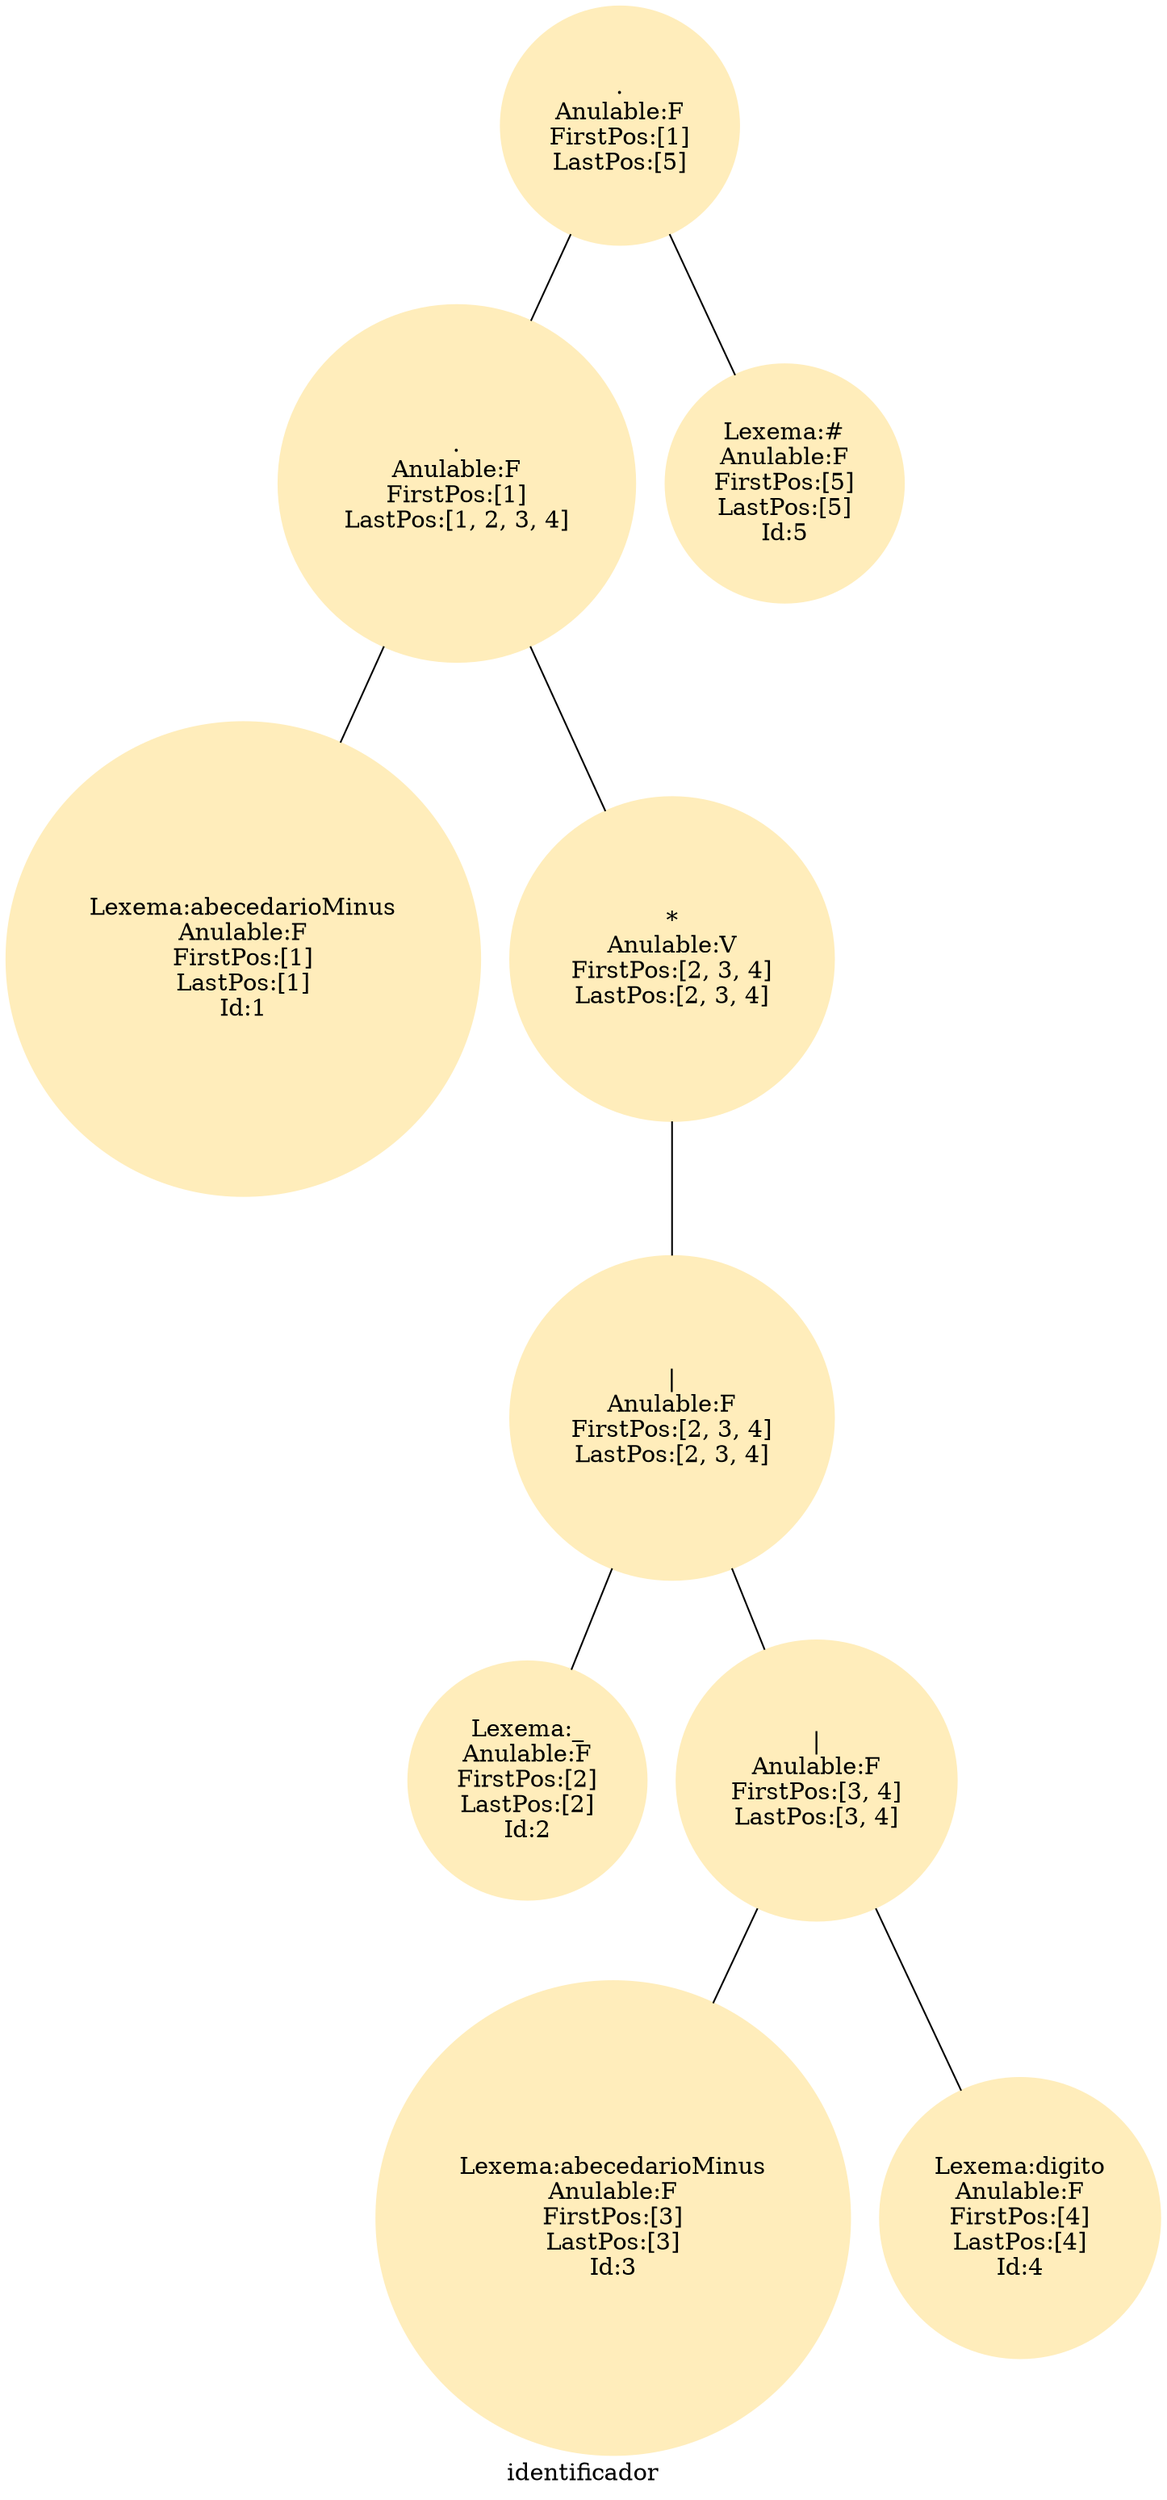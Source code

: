 digraph identificador {
node [color="#FFEDBB" shape=circle style=filled]
edge [dir=none]
label = "identificador";
root0 [label=".\nAnulable:F\nFirstPos:[1]\nLastPos:[5]"];
root0 ->AND4;
root0 ->ACCEPT5;
AND4 [label=".\nAnulable:F\nFirstPos:[1]\nLastPos:[1, 2, 3, 4]"];
AND4 ->LEAVE1;
AND4 ->STAR3;
LEAVE1 [label="Lexema:abecedarioMinus\nAnulable:F\nFirstPos:[1]\nLastPos:[1]\nId:1"];
STAR3 [label="*\nAnulable:V\nFirstPos:[2, 3, 4]\nLastPos:[2, 3, 4]"];
STAR3 ->OR2;
OR2 [label="|\nAnulable:F\nFirstPos:[2, 3, 4]\nLastPos:[2, 3, 4]"];
OR2 ->LEAVE2;
OR2 ->OR1;
LEAVE2 [label="Lexema:_\nAnulable:F\nFirstPos:[2]\nLastPos:[2]\nId:2"];
OR1 [label="|\nAnulable:F\nFirstPos:[3, 4]\nLastPos:[3, 4]"];
OR1 ->LEAVE3;
OR1 ->LEAVE4;
LEAVE3 [label="Lexema:abecedarioMinus\nAnulable:F\nFirstPos:[3]\nLastPos:[3]\nId:3"];
LEAVE4 [label="Lexema:digito\nAnulable:F\nFirstPos:[4]\nLastPos:[4]\nId:4"];
ACCEPT5 [label="Lexema:#\nAnulable:F\nFirstPos:[5]\nLastPos:[5]\nId:5"];
}